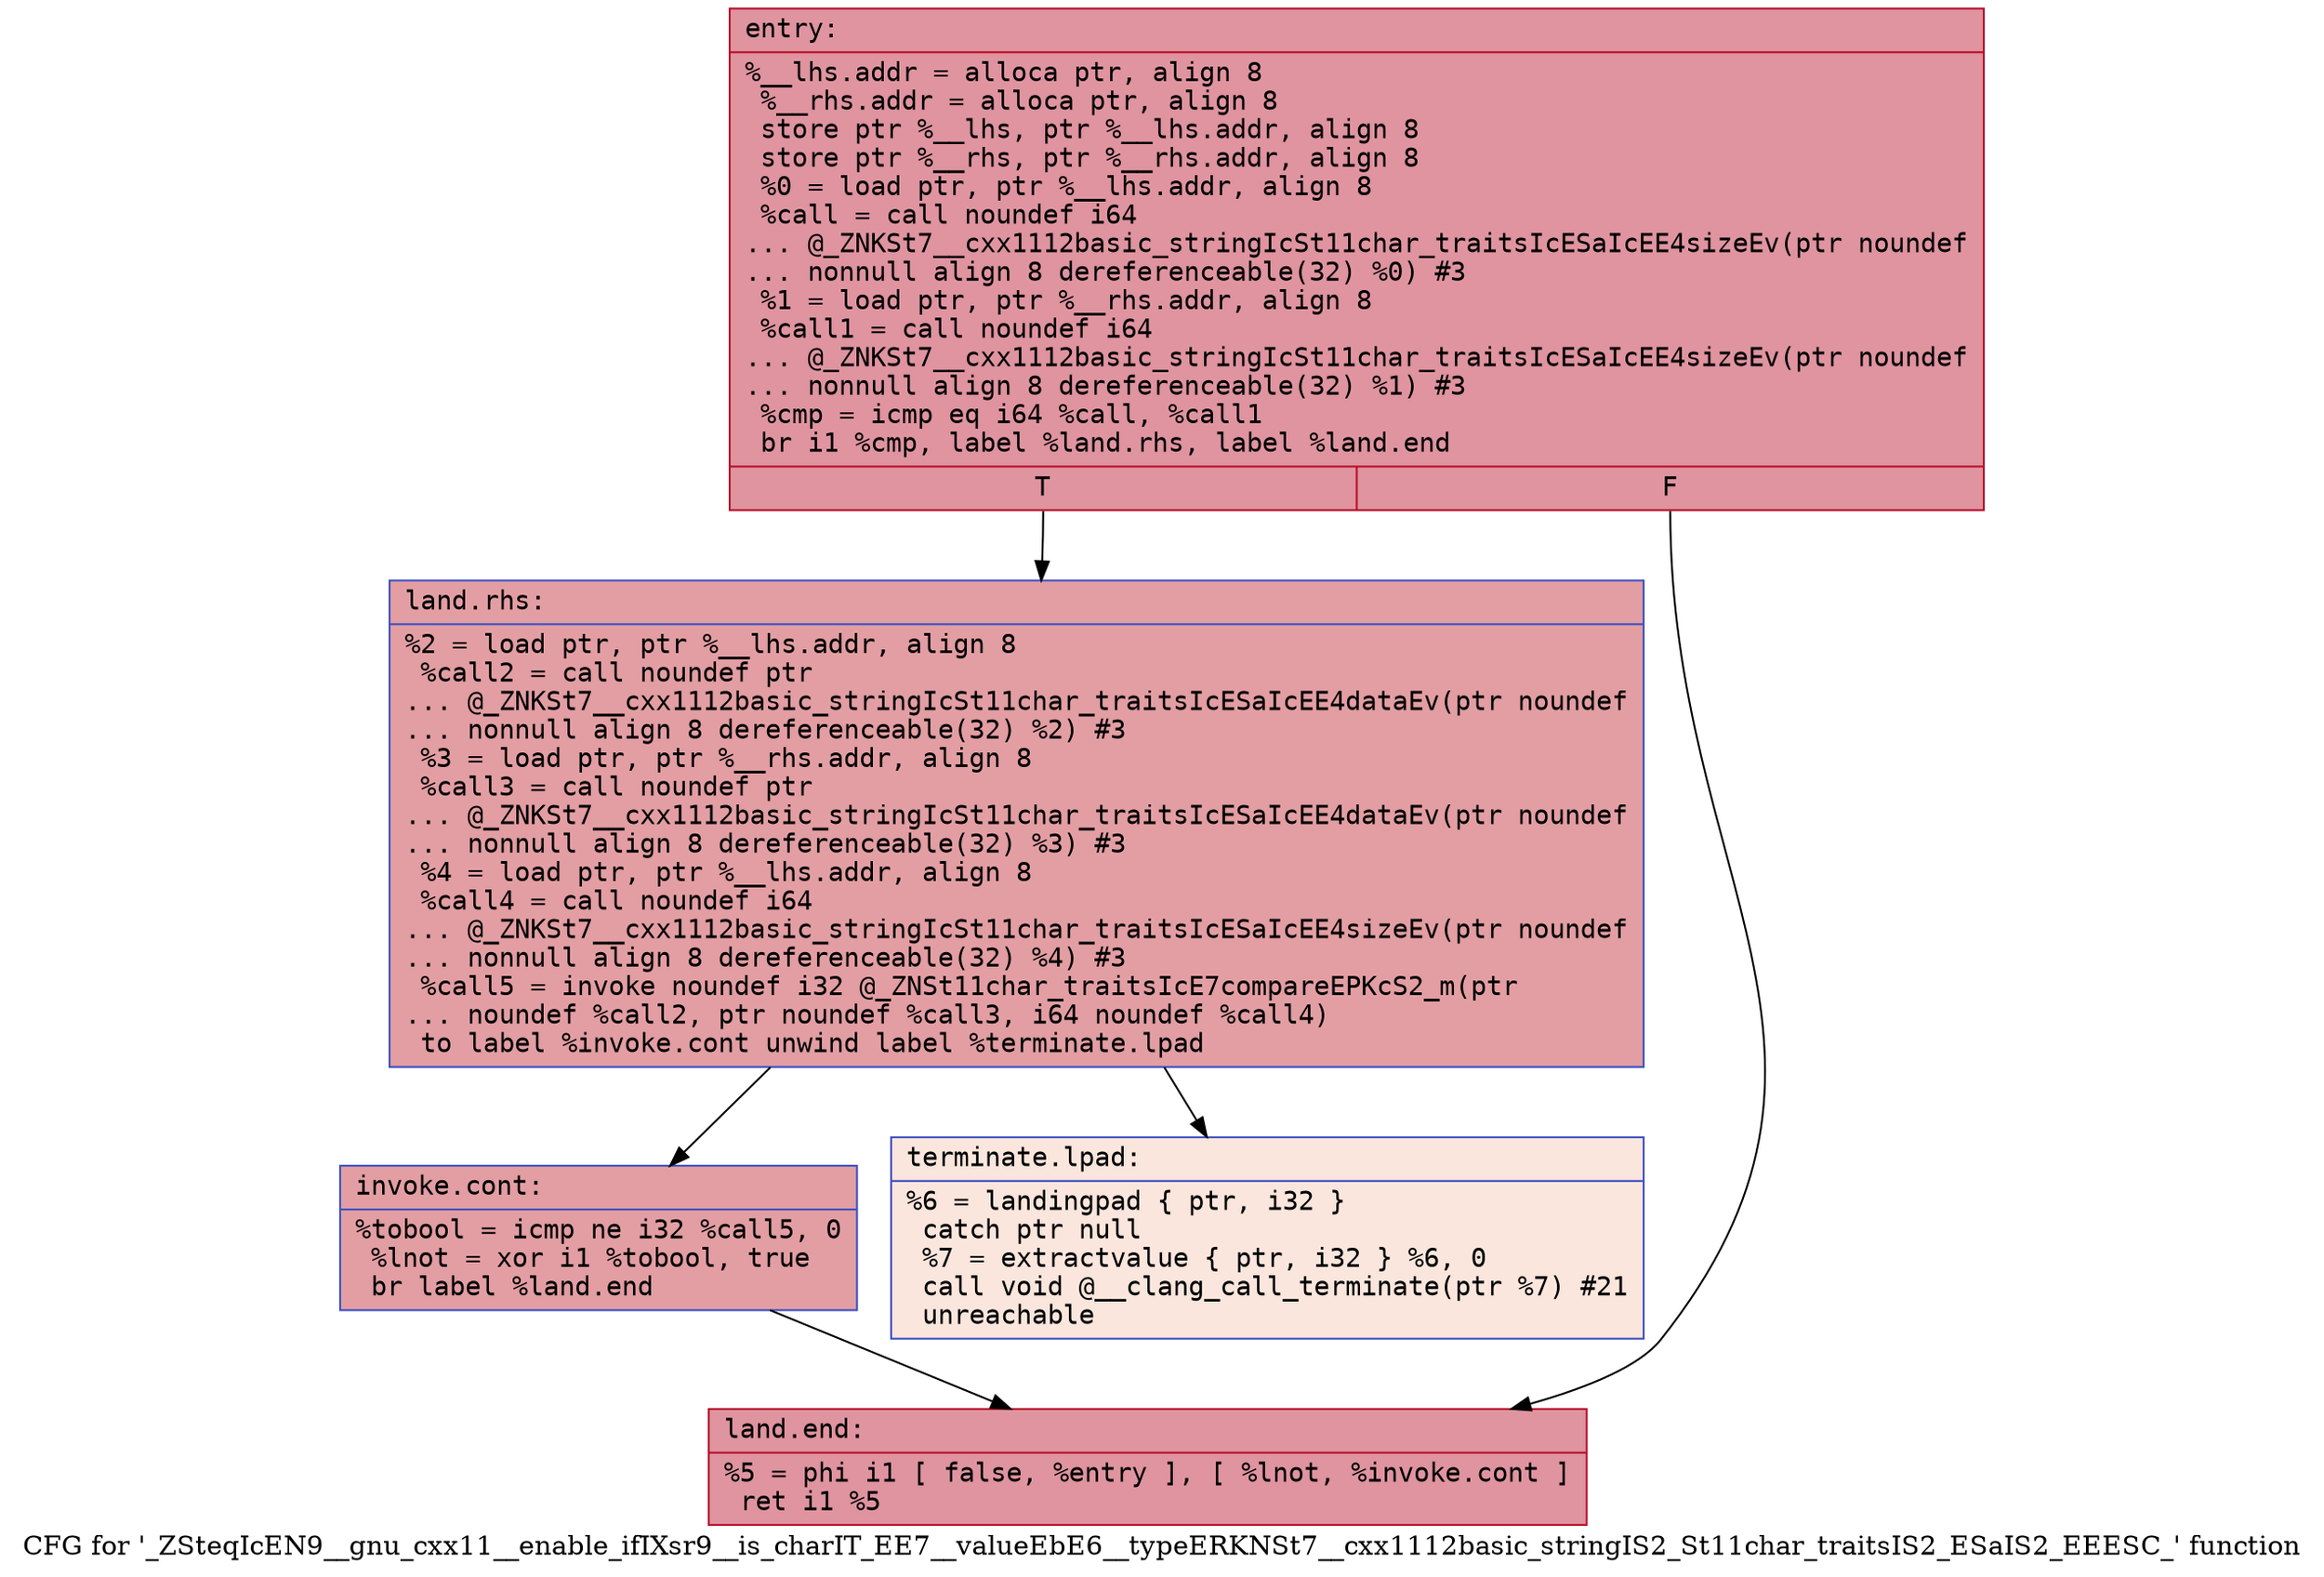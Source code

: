 digraph "CFG for '_ZSteqIcEN9__gnu_cxx11__enable_ifIXsr9__is_charIT_EE7__valueEbE6__typeERKNSt7__cxx1112basic_stringIS2_St11char_traitsIS2_ESaIS2_EEESC_' function" {
	label="CFG for '_ZSteqIcEN9__gnu_cxx11__enable_ifIXsr9__is_charIT_EE7__valueEbE6__typeERKNSt7__cxx1112basic_stringIS2_St11char_traitsIS2_ESaIS2_EEESC_' function";

	Node0x556bfe9f31d0 [shape=record,color="#b70d28ff", style=filled, fillcolor="#b70d2870" fontname="Courier",label="{entry:\l|  %__lhs.addr = alloca ptr, align 8\l  %__rhs.addr = alloca ptr, align 8\l  store ptr %__lhs, ptr %__lhs.addr, align 8\l  store ptr %__rhs, ptr %__rhs.addr, align 8\l  %0 = load ptr, ptr %__lhs.addr, align 8\l  %call = call noundef i64\l... @_ZNKSt7__cxx1112basic_stringIcSt11char_traitsIcESaIcEE4sizeEv(ptr noundef\l... nonnull align 8 dereferenceable(32) %0) #3\l  %1 = load ptr, ptr %__rhs.addr, align 8\l  %call1 = call noundef i64\l... @_ZNKSt7__cxx1112basic_stringIcSt11char_traitsIcESaIcEE4sizeEv(ptr noundef\l... nonnull align 8 dereferenceable(32) %1) #3\l  %cmp = icmp eq i64 %call, %call1\l  br i1 %cmp, label %land.rhs, label %land.end\l|{<s0>T|<s1>F}}"];
	Node0x556bfe9f31d0:s0 -> Node0x556bfe9f3390[tooltip="entry -> land.rhs\nProbability 50.00%" ];
	Node0x556bfe9f31d0:s1 -> Node0x556bfe9f36f0[tooltip="entry -> land.end\nProbability 50.00%" ];
	Node0x556bfe9f3390 [shape=record,color="#3d50c3ff", style=filled, fillcolor="#be242e70" fontname="Courier",label="{land.rhs:\l|  %2 = load ptr, ptr %__lhs.addr, align 8\l  %call2 = call noundef ptr\l... @_ZNKSt7__cxx1112basic_stringIcSt11char_traitsIcESaIcEE4dataEv(ptr noundef\l... nonnull align 8 dereferenceable(32) %2) #3\l  %3 = load ptr, ptr %__rhs.addr, align 8\l  %call3 = call noundef ptr\l... @_ZNKSt7__cxx1112basic_stringIcSt11char_traitsIcESaIcEE4dataEv(ptr noundef\l... nonnull align 8 dereferenceable(32) %3) #3\l  %4 = load ptr, ptr %__lhs.addr, align 8\l  %call4 = call noundef i64\l... @_ZNKSt7__cxx1112basic_stringIcSt11char_traitsIcESaIcEE4sizeEv(ptr noundef\l... nonnull align 8 dereferenceable(32) %4) #3\l  %call5 = invoke noundef i32 @_ZNSt11char_traitsIcE7compareEPKcS2_m(ptr\l... noundef %call2, ptr noundef %call3, i64 noundef %call4)\l          to label %invoke.cont unwind label %terminate.lpad\l}"];
	Node0x556bfe9f3390 -> Node0x556bfe9f38a0[tooltip="land.rhs -> invoke.cont\nProbability 100.00%" ];
	Node0x556bfe9f3390 -> Node0x556bfe9f3f80[tooltip="land.rhs -> terminate.lpad\nProbability 0.00%" ];
	Node0x556bfe9f38a0 [shape=record,color="#3d50c3ff", style=filled, fillcolor="#be242e70" fontname="Courier",label="{invoke.cont:\l|  %tobool = icmp ne i32 %call5, 0\l  %lnot = xor i1 %tobool, true\l  br label %land.end\l}"];
	Node0x556bfe9f38a0 -> Node0x556bfe9f36f0[tooltip="invoke.cont -> land.end\nProbability 100.00%" ];
	Node0x556bfe9f36f0 [shape=record,color="#b70d28ff", style=filled, fillcolor="#b70d2870" fontname="Courier",label="{land.end:\l|  %5 = phi i1 [ false, %entry ], [ %lnot, %invoke.cont ]\l  ret i1 %5\l}"];
	Node0x556bfe9f3f80 [shape=record,color="#3d50c3ff", style=filled, fillcolor="#f3c7b170" fontname="Courier",label="{terminate.lpad:\l|  %6 = landingpad \{ ptr, i32 \}\l          catch ptr null\l  %7 = extractvalue \{ ptr, i32 \} %6, 0\l  call void @__clang_call_terminate(ptr %7) #21\l  unreachable\l}"];
}
